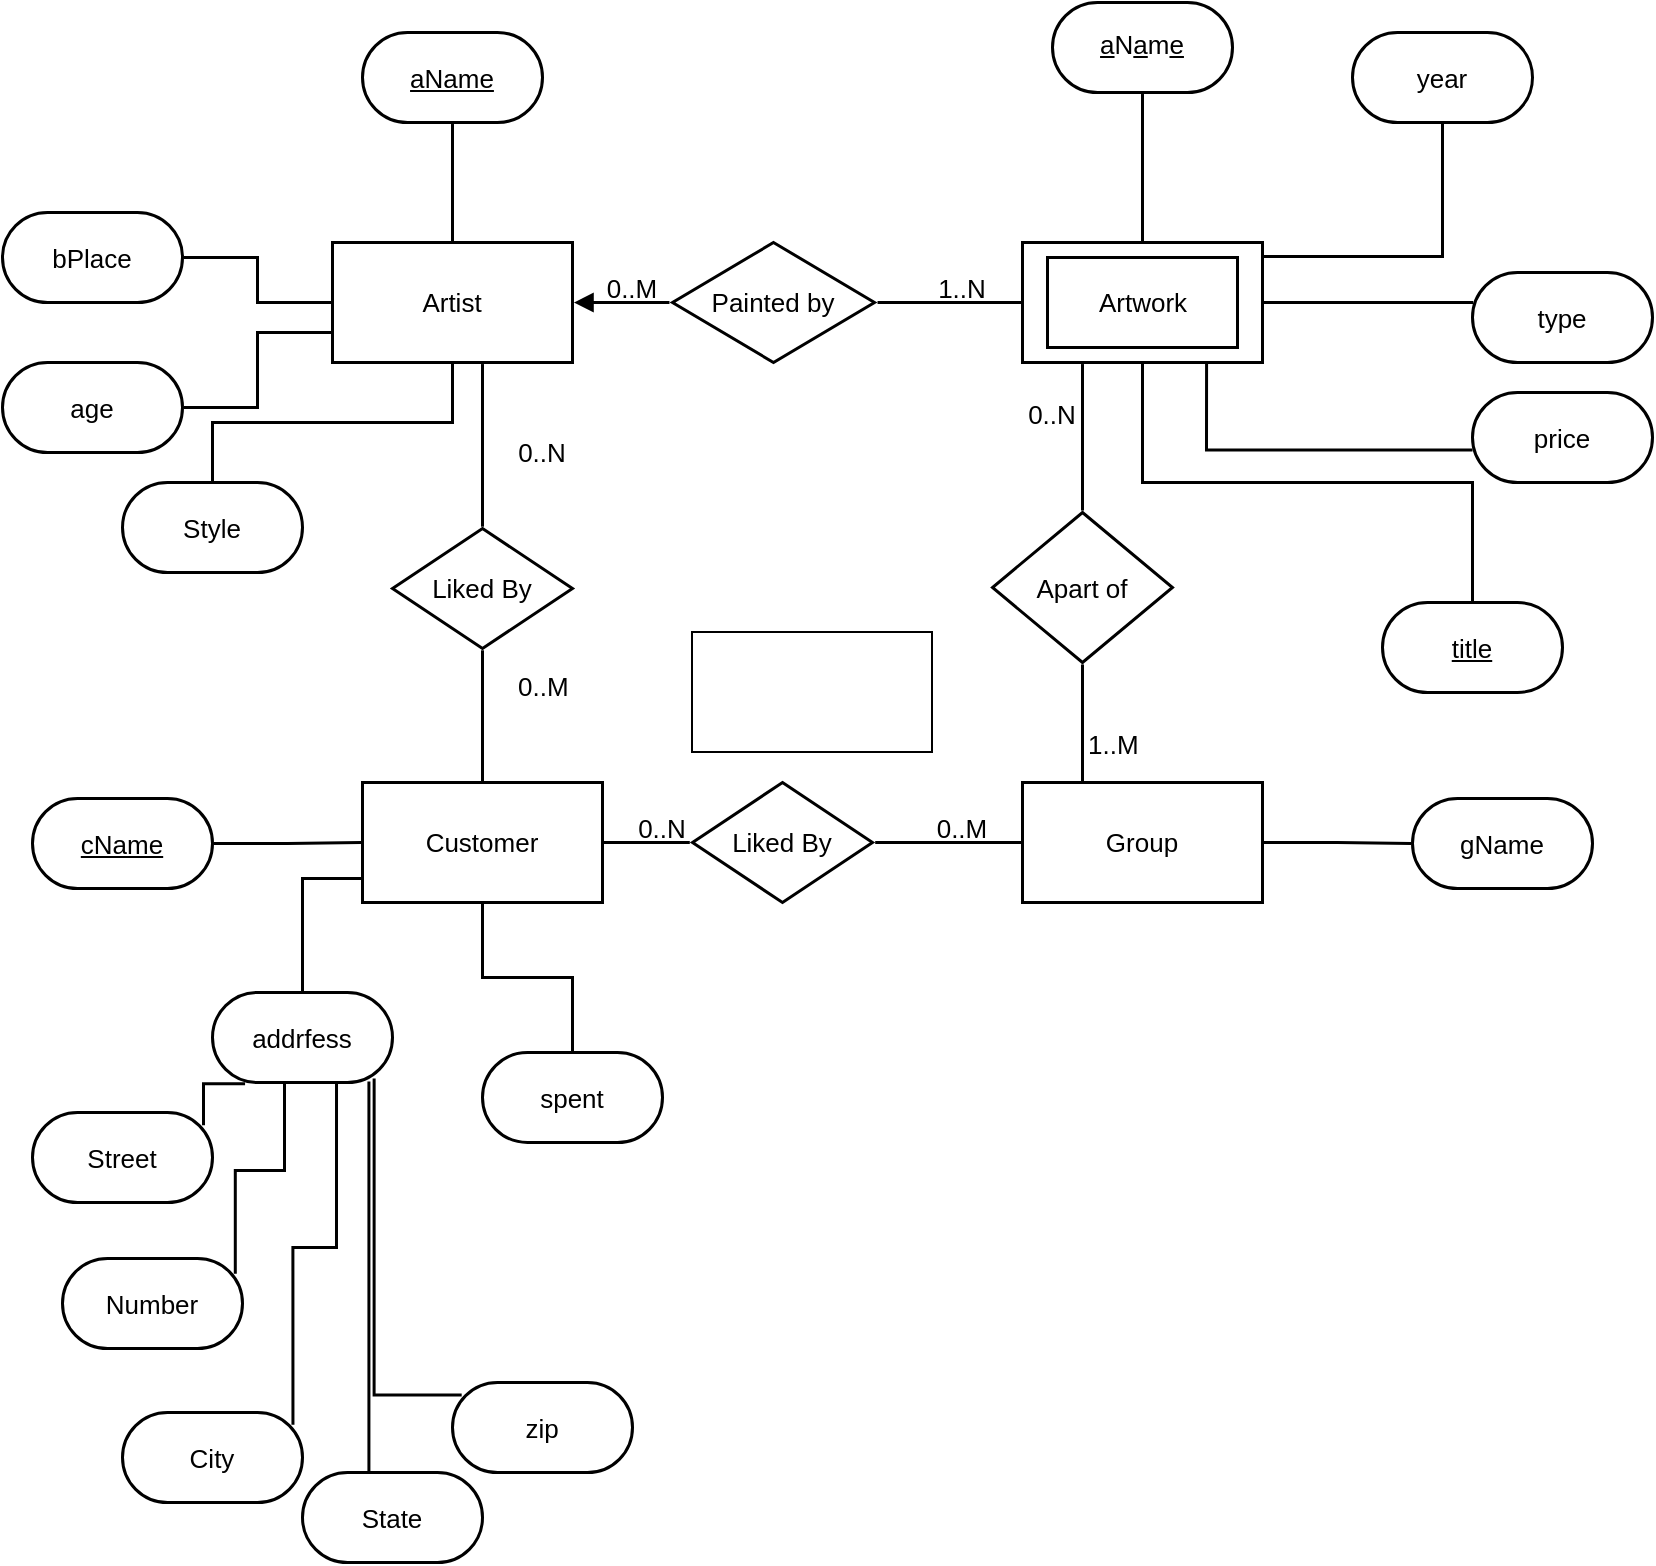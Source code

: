 <mxfile version="14.3.2" type="github">
  <diagram id="kZrhna89fZPYIoWzwBHe" name="Page-1">
    <mxGraphModel dx="1298" dy="727" grid="1" gridSize="10" guides="1" tooltips="1" connect="1" arrows="1" fold="1" page="1" pageScale="1" pageWidth="850" pageHeight="1100" math="0" shadow="0">
      <root>
        <mxCell id="0" />
        <mxCell id="1" parent="0" />
        <UserObject label="Artist" lucidchartObjectId="3S.bfwYNksfo" id="b7oU6uYI9nHCssRIsVyE-1">
          <mxCell style="html=1;overflow=block;blockSpacing=1;whiteSpace=wrap;;whiteSpace=wrap;fontSize=13;fontColor=#000000;spacing=9;strokeOpacity=100;strokeWidth=1.5;" parent="1" vertex="1">
            <mxGeometry x="180" y="135" width="120" height="60" as="geometry" />
          </mxCell>
        </UserObject>
        <UserObject label="aName" lucidchartObjectId="lT.bpAiI5P3L" id="b7oU6uYI9nHCssRIsVyE-2">
          <mxCell style="html=1;overflow=block;blockSpacing=1;whiteSpace=wrap;rounded=1;arcSize=50;whiteSpace=wrap;fontSize=13;fontColor=#000000;fontStyle=4;spacing=3.8;strokeOpacity=100;strokeWidth=1.5;" parent="1" vertex="1">
            <mxGeometry x="195" y="30" width="90" height="45" as="geometry" />
          </mxCell>
        </UserObject>
        <UserObject label="" lucidchartObjectId="YU.blzREtCKb" id="b7oU6uYI9nHCssRIsVyE-3">
          <mxCell style="html=1;jettySize=18;whiteSpace=wrap;fontSize=13;strokeWidth=1.5;rounded=1;arcSize=0;edgeStyle=orthogonalEdgeStyle;startArrow=none;;endArrow=none;;exitX=0.5;exitY=-0.012;exitPerimeter=0;entryX=0.5;entryY=1.017;entryPerimeter=0;" parent="1" source="b7oU6uYI9nHCssRIsVyE-1" target="b7oU6uYI9nHCssRIsVyE-2" edge="1">
            <mxGeometry width="100" height="100" relative="1" as="geometry">
              <Array as="points" />
            </mxGeometry>
          </mxCell>
        </UserObject>
        <UserObject label="bPlace" lucidchartObjectId="YV.bT5Kmt-XN" id="b7oU6uYI9nHCssRIsVyE-4">
          <mxCell style="html=1;overflow=block;blockSpacing=1;whiteSpace=wrap;rounded=1;arcSize=50;whiteSpace=wrap;fontSize=13;fontColor=#000000;spacing=3.8;strokeOpacity=100;strokeWidth=1.5;" parent="1" vertex="1">
            <mxGeometry x="15" y="120" width="90" height="45" as="geometry" />
          </mxCell>
        </UserObject>
        <UserObject label="" lucidchartObjectId="2V.bgfqAWqet" id="b7oU6uYI9nHCssRIsVyE-5">
          <mxCell style="html=1;jettySize=18;whiteSpace=wrap;fontSize=13;strokeOpacity=100;strokeWidth=1.5;rounded=1;arcSize=0;edgeStyle=orthogonalEdgeStyle;startArrow=none;;endArrow=none;;exitX=1.008;exitY=0.5;exitPerimeter=0;entryX=-0.006;entryY=0.5;entryPerimeter=0;" parent="1" source="b7oU6uYI9nHCssRIsVyE-4" target="b7oU6uYI9nHCssRIsVyE-1" edge="1">
            <mxGeometry width="100" height="100" relative="1" as="geometry">
              <Array as="points" />
            </mxGeometry>
          </mxCell>
        </UserObject>
        <UserObject label="age" lucidchartObjectId="oW.b93.MvxdX" id="b7oU6uYI9nHCssRIsVyE-6">
          <mxCell style="html=1;overflow=block;blockSpacing=1;whiteSpace=wrap;rounded=1;arcSize=50;whiteSpace=wrap;fontSize=13;fontColor=#000000;spacing=3.8;strokeOpacity=100;strokeWidth=1.5;" parent="1" vertex="1">
            <mxGeometry x="15" y="195" width="90" height="45" as="geometry" />
          </mxCell>
        </UserObject>
        <UserObject label="" lucidchartObjectId="AW.b2ZQgopbH" id="b7oU6uYI9nHCssRIsVyE-7">
          <mxCell style="html=1;jettySize=18;whiteSpace=wrap;fontSize=13;strokeOpacity=100;strokeWidth=1.5;rounded=1;arcSize=0;edgeStyle=orthogonalEdgeStyle;startArrow=none;;endArrow=none;;exitX=-0.006;exitY=0.75;exitPerimeter=0;entryX=1.008;entryY=0.5;entryPerimeter=0;" parent="1" source="b7oU6uYI9nHCssRIsVyE-1" target="b7oU6uYI9nHCssRIsVyE-6" edge="1">
            <mxGeometry width="100" height="100" relative="1" as="geometry">
              <Array as="points" />
            </mxGeometry>
          </mxCell>
        </UserObject>
        <UserObject label="Style" lucidchartObjectId="LW.bVKe.yrjn" id="b7oU6uYI9nHCssRIsVyE-8">
          <mxCell style="html=1;overflow=block;blockSpacing=1;whiteSpace=wrap;rounded=1;arcSize=50;whiteSpace=wrap;fontSize=13;fontColor=#000000;spacing=3.8;strokeOpacity=100;strokeWidth=1.5;" parent="1" vertex="1">
            <mxGeometry x="75" y="255" width="90" height="45" as="geometry" />
          </mxCell>
        </UserObject>
        <UserObject label="" lucidchartObjectId="OW.b8~CCgl.A" id="b7oU6uYI9nHCssRIsVyE-9">
          <mxCell style="html=1;jettySize=18;whiteSpace=wrap;fontSize=13;strokeOpacity=100;strokeWidth=1.5;rounded=1;arcSize=0;edgeStyle=orthogonalEdgeStyle;startArrow=none;;endArrow=none;;exitX=0.5;exitY=1.013;exitPerimeter=0;entryX=0.5;entryY=-0.017;entryPerimeter=0;" parent="1" source="b7oU6uYI9nHCssRIsVyE-1" target="b7oU6uYI9nHCssRIsVyE-8" edge="1">
            <mxGeometry width="100" height="100" relative="1" as="geometry">
              <Array as="points" />
            </mxGeometry>
          </mxCell>
        </UserObject>
        <UserObject label="Artwork" lucidchartObjectId="s2.bmmGCdRq3" id="b7oU6uYI9nHCssRIsVyE-10">
          <mxCell style="html=1;overflow=block;blockSpacing=1;whiteSpace=wrap;;whiteSpace=wrap;fontSize=13;fontColor=#000000;spacing=9;strokeOpacity=100;strokeWidth=1.5;" parent="1" vertex="1">
            <mxGeometry x="525" y="135" width="120" height="60" as="geometry" />
          </mxCell>
        </UserObject>
        <UserObject label="&lt;div style=&quot;display: flex; justify-content: center; text-align: center; align-items: baseline; font-size: 0; line-height: 1.25;margin-top: -2px;&quot;&gt;&lt;span&gt;&lt;span style=&quot;font-size:13px;color:#000000;text-decoration: underline;&quot;&gt;a&lt;/span&gt;&lt;span style=&quot;font-size:13px;color:#000000;&quot;&gt;N&lt;/span&gt;&lt;span style=&quot;font-size:13px;color:#000000;text-decoration: underline;&quot;&gt;a&lt;/span&gt;&lt;span style=&quot;font-size:13px;color:#000000;&quot;&gt;m&lt;/span&gt;&lt;span style=&quot;font-size:13px;color:#000000;text-decoration: underline;&quot;&gt;e&lt;/span&gt;&lt;/span&gt;&lt;/div&gt;" lucidchartObjectId="s2.bDyFeL3hO" id="b7oU6uYI9nHCssRIsVyE-11">
          <mxCell style="html=1;overflow=block;blockSpacing=1;whiteSpace=wrap;rounded=1;arcSize=50;whiteSpace=wrap;fontSize=13;spacing=3.8;strokeOpacity=100;strokeWidth=1.5;" parent="1" vertex="1">
            <mxGeometry x="540" y="15" width="90" height="45" as="geometry" />
          </mxCell>
        </UserObject>
        <UserObject label="" lucidchartObjectId="s2.b.wF7oge8" id="b7oU6uYI9nHCssRIsVyE-12">
          <mxCell style="html=1;jettySize=18;whiteSpace=wrap;fontSize=13;strokeOpacity=100;strokeWidth=1.5;rounded=1;arcSize=0;edgeStyle=orthogonalEdgeStyle;startArrow=none;;endArrow=none;;exitX=0.5;exitY=-0.012;exitPerimeter=0;entryX=0.5;entryY=1.017;entryPerimeter=0;" parent="1" source="b7oU6uYI9nHCssRIsVyE-10" target="b7oU6uYI9nHCssRIsVyE-11" edge="1">
            <mxGeometry width="100" height="100" relative="1" as="geometry">
              <Array as="points" />
            </mxGeometry>
          </mxCell>
        </UserObject>
        <UserObject label="year" lucidchartObjectId="s2.bCzqu-3S8" id="b7oU6uYI9nHCssRIsVyE-13">
          <mxCell style="html=1;overflow=block;blockSpacing=1;whiteSpace=wrap;rounded=1;arcSize=50;whiteSpace=wrap;fontSize=13;fontColor=#000000;spacing=3.8;strokeOpacity=100;strokeWidth=1.5;" parent="1" vertex="1">
            <mxGeometry x="690" y="30" width="90" height="45" as="geometry" />
          </mxCell>
        </UserObject>
        <UserObject label="" lucidchartObjectId="s2.bUpM5gOQ6" id="b7oU6uYI9nHCssRIsVyE-14">
          <mxCell style="html=1;jettySize=18;whiteSpace=wrap;fontSize=13;strokeOpacity=100;strokeWidth=1.5;rounded=1;arcSize=0;edgeStyle=orthogonalEdgeStyle;startArrow=none;;endArrow=none;;exitX=1.006;exitY=0.117;exitPerimeter=0;entryX=0.5;entryY=1.017;entryPerimeter=0;" parent="1" source="b7oU6uYI9nHCssRIsVyE-10" target="b7oU6uYI9nHCssRIsVyE-13" edge="1">
            <mxGeometry width="100" height="100" relative="1" as="geometry">
              <Array as="points" />
            </mxGeometry>
          </mxCell>
        </UserObject>
        <UserObject label="type" lucidchartObjectId="s2.bdAUEiWHj" id="b7oU6uYI9nHCssRIsVyE-15">
          <mxCell style="html=1;overflow=block;blockSpacing=1;whiteSpace=wrap;rounded=1;arcSize=50;whiteSpace=wrap;fontSize=13;fontColor=#000000;spacing=3.8;strokeOpacity=100;strokeWidth=1.5;" parent="1" vertex="1">
            <mxGeometry x="750" y="150" width="90" height="45" as="geometry" />
          </mxCell>
        </UserObject>
        <UserObject label="" lucidchartObjectId="s2.bkpscm~pd" id="b7oU6uYI9nHCssRIsVyE-16">
          <mxCell style="html=1;jettySize=18;whiteSpace=wrap;fontSize=13;strokeOpacity=100;strokeWidth=1.5;rounded=1;arcSize=0;edgeStyle=orthogonalEdgeStyle;startArrow=none;;endArrow=none;;exitX=1.006;exitY=0.5;exitPerimeter=0;entryX=0.004;entryY=0.333;entryPerimeter=0;" parent="1" source="b7oU6uYI9nHCssRIsVyE-10" target="b7oU6uYI9nHCssRIsVyE-15" edge="1">
            <mxGeometry width="100" height="100" relative="1" as="geometry">
              <Array as="points" />
            </mxGeometry>
          </mxCell>
        </UserObject>
        <UserObject label="price" lucidchartObjectId="s2.bKfEe8QUc" id="b7oU6uYI9nHCssRIsVyE-17">
          <mxCell style="html=1;overflow=block;blockSpacing=1;whiteSpace=wrap;rounded=1;arcSize=50;whiteSpace=wrap;fontSize=13;fontColor=#000000;spacing=3.8;strokeOpacity=100;strokeWidth=1.5;" parent="1" vertex="1">
            <mxGeometry x="750" y="210" width="90" height="45" as="geometry" />
          </mxCell>
        </UserObject>
        <UserObject label="" lucidchartObjectId="s2.bEBE1197X" id="b7oU6uYI9nHCssRIsVyE-18">
          <mxCell style="html=1;jettySize=18;whiteSpace=wrap;fontSize=13;strokeOpacity=100;strokeWidth=1.5;rounded=1;arcSize=0;edgeStyle=orthogonalEdgeStyle;startArrow=none;;endArrow=none;;exitX=0.767;exitY=1.013;exitPerimeter=0;entryX=0;entryY=0.638;entryPerimeter=0;" parent="1" source="b7oU6uYI9nHCssRIsVyE-10" target="b7oU6uYI9nHCssRIsVyE-17" edge="1">
            <mxGeometry width="100" height="100" relative="1" as="geometry">
              <Array as="points" />
            </mxGeometry>
          </mxCell>
        </UserObject>
        <UserObject label="title" lucidchartObjectId="s2.blq9hKbjk" id="b7oU6uYI9nHCssRIsVyE-19">
          <mxCell style="html=1;overflow=block;blockSpacing=1;whiteSpace=wrap;rounded=1;arcSize=50;whiteSpace=wrap;fontSize=13;fontColor=#000000;fontStyle=4;spacing=3.8;strokeOpacity=100;strokeWidth=1.5;" parent="1" vertex="1">
            <mxGeometry x="705" y="315" width="90" height="45" as="geometry" />
          </mxCell>
        </UserObject>
        <UserObject label="" lucidchartObjectId="s2.bHATlUg2j" id="b7oU6uYI9nHCssRIsVyE-20">
          <mxCell style="html=1;jettySize=18;whiteSpace=wrap;fontSize=13;strokeOpacity=100;strokeWidth=1.5;rounded=1;arcSize=0;edgeStyle=orthogonalEdgeStyle;startArrow=none;;endArrow=none;;exitX=0.5;exitY=-0.017;exitPerimeter=0;entryX=0.5;entryY=1.013;entryPerimeter=0;" parent="1" source="b7oU6uYI9nHCssRIsVyE-19" target="b7oU6uYI9nHCssRIsVyE-10" edge="1">
            <mxGeometry width="100" height="100" relative="1" as="geometry">
              <Array as="points" />
            </mxGeometry>
          </mxCell>
        </UserObject>
        <UserObject label="Group" lucidchartObjectId="sI~bYqYKhKAP" id="b7oU6uYI9nHCssRIsVyE-21">
          <mxCell style="html=1;overflow=block;blockSpacing=1;whiteSpace=wrap;;whiteSpace=wrap;fontSize=13;fontColor=#000000;spacing=9;strokeOpacity=100;strokeWidth=1.5;" parent="1" vertex="1">
            <mxGeometry x="525" y="405" width="120" height="60" as="geometry" />
          </mxCell>
        </UserObject>
        <UserObject label="gName" lucidchartObjectId="SI~b5hBQH2IL" id="b7oU6uYI9nHCssRIsVyE-22">
          <mxCell style="html=1;overflow=block;blockSpacing=1;whiteSpace=wrap;rounded=1;arcSize=50;whiteSpace=wrap;fontSize=13;fontColor=#000000;spacing=3.8;strokeOpacity=100;strokeWidth=1.5;" parent="1" vertex="1">
            <mxGeometry x="720" y="413" width="90" height="45" as="geometry" />
          </mxCell>
        </UserObject>
        <UserObject label="" lucidchartObjectId="cJ~br_n3jMkB" id="b7oU6uYI9nHCssRIsVyE-23">
          <mxCell style="html=1;jettySize=18;whiteSpace=wrap;fontSize=13;strokeOpacity=100;strokeWidth=1.5;rounded=1;arcSize=0;edgeStyle=orthogonalEdgeStyle;startArrow=none;;endArrow=none;;exitX=1.006;exitY=0.5;exitPerimeter=0;entryX=-0.008;entryY=0.5;entryPerimeter=0;" parent="1" source="b7oU6uYI9nHCssRIsVyE-21" target="b7oU6uYI9nHCssRIsVyE-22" edge="1">
            <mxGeometry width="100" height="100" relative="1" as="geometry">
              <Array as="points" />
            </mxGeometry>
          </mxCell>
        </UserObject>
        <UserObject label="Customer" lucidchartObjectId="IJ~bUURp8LjH" id="b7oU6uYI9nHCssRIsVyE-24">
          <mxCell style="html=1;overflow=block;blockSpacing=1;whiteSpace=wrap;;whiteSpace=wrap;fontSize=13;fontColor=#000000;spacing=9;strokeOpacity=100;strokeWidth=1.5;" parent="1" vertex="1">
            <mxGeometry x="195" y="405" width="120" height="60" as="geometry" />
          </mxCell>
        </UserObject>
        <UserObject label="cName" lucidchartObjectId="XK~beJsf6ZMP" id="b7oU6uYI9nHCssRIsVyE-25">
          <mxCell style="html=1;overflow=block;blockSpacing=1;whiteSpace=wrap;rounded=1;arcSize=50;whiteSpace=wrap;fontSize=13;fontColor=#000000;fontStyle=4;spacing=3.8;strokeOpacity=100;strokeWidth=1.5;" parent="1" vertex="1">
            <mxGeometry x="30" y="413" width="90" height="45" as="geometry" />
          </mxCell>
        </UserObject>
        <UserObject label="" lucidchartObjectId="-K~bQS0LTe~a" id="b7oU6uYI9nHCssRIsVyE-26">
          <mxCell style="html=1;jettySize=18;whiteSpace=wrap;fontSize=13;strokeOpacity=100;strokeWidth=1.5;rounded=1;arcSize=0;edgeStyle=orthogonalEdgeStyle;startArrow=none;;endArrow=none;;exitX=1.008;exitY=0.5;exitPerimeter=0;entryX=-0.006;entryY=0.5;entryPerimeter=0;" parent="1" source="b7oU6uYI9nHCssRIsVyE-25" target="b7oU6uYI9nHCssRIsVyE-24" edge="1">
            <mxGeometry width="100" height="100" relative="1" as="geometry">
              <Array as="points" />
            </mxGeometry>
          </mxCell>
        </UserObject>
        <UserObject label="addrfess" lucidchartObjectId="lL~b0oRutxeX" id="b7oU6uYI9nHCssRIsVyE-27">
          <mxCell style="html=1;overflow=block;blockSpacing=1;whiteSpace=wrap;rounded=1;arcSize=50;whiteSpace=wrap;fontSize=13;fontColor=#000000;spacing=3.8;strokeOpacity=100;strokeWidth=1.5;" parent="1" vertex="1">
            <mxGeometry x="120" y="510" width="90" height="45" as="geometry" />
          </mxCell>
        </UserObject>
        <UserObject label="Street" lucidchartObjectId="wL~bSwMW-zHS" id="b7oU6uYI9nHCssRIsVyE-28">
          <mxCell style="html=1;overflow=block;blockSpacing=1;whiteSpace=wrap;rounded=1;arcSize=50;whiteSpace=wrap;fontSize=13;fontColor=#000000;spacing=3.8;strokeOpacity=100;strokeWidth=1.5;" parent="1" vertex="1">
            <mxGeometry x="30" y="570" width="90" height="45" as="geometry" />
          </mxCell>
        </UserObject>
        <UserObject label="Number" lucidchartObjectId="xL~b.X5ysnXE" id="b7oU6uYI9nHCssRIsVyE-29">
          <mxCell style="html=1;overflow=block;blockSpacing=1;whiteSpace=wrap;rounded=1;arcSize=50;whiteSpace=wrap;fontSize=13;fontColor=#000000;spacing=3.8;strokeOpacity=100;strokeWidth=1.5;" parent="1" vertex="1">
            <mxGeometry x="45" y="643" width="90" height="45" as="geometry" />
          </mxCell>
        </UserObject>
        <UserObject label="City" lucidchartObjectId="xL~b7i7HFj4T" id="b7oU6uYI9nHCssRIsVyE-30">
          <mxCell style="html=1;overflow=block;blockSpacing=1;whiteSpace=wrap;rounded=1;arcSize=50;whiteSpace=wrap;fontSize=13;fontColor=#000000;spacing=3.8;strokeOpacity=100;strokeWidth=1.5;" parent="1" vertex="1">
            <mxGeometry x="75" y="720" width="90" height="45" as="geometry" />
          </mxCell>
        </UserObject>
        <UserObject label="State" lucidchartObjectId="yL~biFmtYu8I" id="b7oU6uYI9nHCssRIsVyE-31">
          <mxCell style="html=1;overflow=block;blockSpacing=1;whiteSpace=wrap;rounded=1;arcSize=50;whiteSpace=wrap;fontSize=13;fontColor=#000000;spacing=3.8;strokeOpacity=100;strokeWidth=1.5;" parent="1" vertex="1">
            <mxGeometry x="165" y="750" width="90" height="45" as="geometry" />
          </mxCell>
        </UserObject>
        <UserObject label="" lucidchartObjectId="2L~b7.84bMBJ" id="b7oU6uYI9nHCssRIsVyE-32">
          <mxCell style="html=1;jettySize=18;whiteSpace=wrap;fontSize=13;strokeOpacity=100;strokeWidth=1.5;rounded=1;arcSize=0;edgeStyle=orthogonalEdgeStyle;startArrow=none;;endArrow=none;;exitX=0.181;exitY=1.014;exitPerimeter=0;entryX=0.95;entryY=0.143;entryPerimeter=0;" parent="1" source="b7oU6uYI9nHCssRIsVyE-27" target="b7oU6uYI9nHCssRIsVyE-28" edge="1">
            <mxGeometry width="100" height="100" relative="1" as="geometry">
              <Array as="points" />
            </mxGeometry>
          </mxCell>
        </UserObject>
        <UserObject label="" lucidchartObjectId="4L~bjL26Yzww" id="b7oU6uYI9nHCssRIsVyE-33">
          <mxCell style="html=1;jettySize=18;whiteSpace=wrap;fontSize=13;strokeOpacity=100;strokeWidth=1.5;rounded=1;arcSize=0;edgeStyle=orthogonalEdgeStyle;startArrow=none;;endArrow=none;;exitX=0.4;exitY=1.017;exitPerimeter=0;entryX=0.96;entryY=0.17;entryPerimeter=0;" parent="1" source="b7oU6uYI9nHCssRIsVyE-27" target="b7oU6uYI9nHCssRIsVyE-29" edge="1">
            <mxGeometry width="100" height="100" relative="1" as="geometry">
              <Array as="points" />
            </mxGeometry>
          </mxCell>
        </UserObject>
        <UserObject label="" lucidchartObjectId="7L~bRt1U7~JN" id="b7oU6uYI9nHCssRIsVyE-34">
          <mxCell style="html=1;jettySize=18;whiteSpace=wrap;fontSize=13;strokeOpacity=100;strokeWidth=1.5;rounded=1;arcSize=0;edgeStyle=orthogonalEdgeStyle;startArrow=none;;endArrow=none;;exitX=0.689;exitY=1.017;exitPerimeter=0;entryX=0.947;entryY=0.135;entryPerimeter=0;" parent="1" source="b7oU6uYI9nHCssRIsVyE-27" target="b7oU6uYI9nHCssRIsVyE-30" edge="1">
            <mxGeometry width="100" height="100" relative="1" as="geometry">
              <Array as="points" />
            </mxGeometry>
          </mxCell>
        </UserObject>
        <UserObject label="" lucidchartObjectId="9L~bpwZUp17_" id="b7oU6uYI9nHCssRIsVyE-35">
          <mxCell style="html=1;jettySize=18;whiteSpace=wrap;fontSize=13;strokeOpacity=100;strokeWidth=1.5;rounded=1;arcSize=0;edgeStyle=orthogonalEdgeStyle;startArrow=none;;endArrow=none;;exitX=0.869;exitY=0.988;exitPerimeter=0;entryX=0.369;entryY=-0.017;entryPerimeter=0;" parent="1" source="b7oU6uYI9nHCssRIsVyE-27" target="b7oU6uYI9nHCssRIsVyE-31" edge="1">
            <mxGeometry width="100" height="100" relative="1" as="geometry">
              <Array as="points" />
            </mxGeometry>
          </mxCell>
        </UserObject>
        <UserObject label="zip" lucidchartObjectId="jM~bebLtTMvT" id="b7oU6uYI9nHCssRIsVyE-36">
          <mxCell style="html=1;overflow=block;blockSpacing=1;whiteSpace=wrap;rounded=1;arcSize=50;whiteSpace=wrap;fontSize=13;fontColor=#000000;spacing=3.8;strokeOpacity=100;strokeWidth=1.5;" parent="1" vertex="1">
            <mxGeometry x="240" y="705" width="90" height="45" as="geometry" />
          </mxCell>
        </UserObject>
        <UserObject label="" lucidchartObjectId="JM~b.Iuz9U.6" id="b7oU6uYI9nHCssRIsVyE-37">
          <mxCell style="html=1;jettySize=18;whiteSpace=wrap;fontSize=13;strokeOpacity=100;strokeWidth=1.5;rounded=1;arcSize=0;edgeStyle=orthogonalEdgeStyle;startArrow=none;;endArrow=none;;exitX=0.051;exitY=0.139;exitPerimeter=0;entryX=0.898;entryY=0.955;entryPerimeter=0;" parent="1" source="b7oU6uYI9nHCssRIsVyE-36" target="b7oU6uYI9nHCssRIsVyE-27" edge="1">
            <mxGeometry width="100" height="100" relative="1" as="geometry">
              <Array as="points" />
            </mxGeometry>
          </mxCell>
        </UserObject>
        <UserObject label="spent" lucidchartObjectId="NM~bnHMDCuxq" id="b7oU6uYI9nHCssRIsVyE-38">
          <mxCell style="html=1;overflow=block;blockSpacing=1;whiteSpace=wrap;rounded=1;arcSize=50;whiteSpace=wrap;fontSize=13;fontColor=#000000;spacing=3.8;strokeOpacity=100;strokeWidth=1.5;" parent="1" vertex="1">
            <mxGeometry x="255" y="540" width="90" height="45" as="geometry" />
          </mxCell>
        </UserObject>
        <UserObject label="" lucidchartObjectId="dN~bwB3AOgA_" id="b7oU6uYI9nHCssRIsVyE-39">
          <mxCell style="html=1;jettySize=18;whiteSpace=wrap;fontSize=13;strokeOpacity=100;strokeWidth=1.5;rounded=1;arcSize=0;edgeStyle=orthogonalEdgeStyle;startArrow=none;;endArrow=none;;exitX=-0.006;exitY=0.8;exitPerimeter=0;entryX=0.5;entryY=-0.017;entryPerimeter=0;" parent="1" source="b7oU6uYI9nHCssRIsVyE-24" target="b7oU6uYI9nHCssRIsVyE-27" edge="1">
            <mxGeometry width="100" height="100" relative="1" as="geometry">
              <Array as="points" />
            </mxGeometry>
          </mxCell>
        </UserObject>
        <UserObject label="" lucidchartObjectId="fN~bdawr7ZVO" id="b7oU6uYI9nHCssRIsVyE-40">
          <mxCell style="html=1;jettySize=18;whiteSpace=wrap;fontSize=13;strokeOpacity=100;strokeWidth=1.5;rounded=1;arcSize=0;edgeStyle=orthogonalEdgeStyle;startArrow=none;;endArrow=none;;exitX=0.5;exitY=1.013;exitPerimeter=0;entryX=0.5;entryY=-0.017;entryPerimeter=0;" parent="1" source="b7oU6uYI9nHCssRIsVyE-24" target="b7oU6uYI9nHCssRIsVyE-38" edge="1">
            <mxGeometry width="100" height="100" relative="1" as="geometry">
              <Array as="points" />
            </mxGeometry>
          </mxCell>
        </UserObject>
        <UserObject label="Liked By" lucidchartObjectId="BQ~bRk5k3rsi" id="b7oU6uYI9nHCssRIsVyE-41">
          <mxCell style="html=1;overflow=block;blockSpacing=1;whiteSpace=wrap;rhombus;whiteSpace=wrap;fontSize=13;fontColor=#000000;spacing=3.8;strokeOpacity=100;strokeWidth=1.5;" parent="1" vertex="1">
            <mxGeometry x="360" y="405" width="90" height="60" as="geometry" />
          </mxCell>
        </UserObject>
        <UserObject label="" lucidchartObjectId="KQ~biINqzo6J" id="b7oU6uYI9nHCssRIsVyE-42">
          <mxCell style="html=1;jettySize=18;whiteSpace=wrap;fontSize=13;strokeOpacity=100;strokeWidth=1.5;rounded=1;arcSize=0;edgeStyle=orthogonalEdgeStyle;startArrow=none;;endArrow=none;;exitX=1.006;exitY=0.5;exitPerimeter=0;entryX=-0.015;entryY=0.5;entryPerimeter=0;" parent="1" source="b7oU6uYI9nHCssRIsVyE-24" target="b7oU6uYI9nHCssRIsVyE-41" edge="1">
            <mxGeometry width="100" height="100" relative="1" as="geometry">
              <Array as="points" />
            </mxGeometry>
          </mxCell>
        </UserObject>
        <UserObject label="" lucidchartObjectId="MQ~bS9oOz65c" id="b7oU6uYI9nHCssRIsVyE-43">
          <mxCell style="html=1;jettySize=18;whiteSpace=wrap;fontSize=13;strokeOpacity=100;strokeWidth=1.5;rounded=1;arcSize=0;edgeStyle=orthogonalEdgeStyle;startArrow=none;;endArrow=none;;exitX=1.015;exitY=0.5;exitPerimeter=0;entryX=-0.006;entryY=0.5;entryPerimeter=0;" parent="1" source="b7oU6uYI9nHCssRIsVyE-41" target="b7oU6uYI9nHCssRIsVyE-21" edge="1">
            <mxGeometry width="100" height="100" relative="1" as="geometry">
              <Array as="points" />
            </mxGeometry>
          </mxCell>
        </UserObject>
        <UserObject label="0..N" lucidchartObjectId="0T~bY0VZQDx~" id="b7oU6uYI9nHCssRIsVyE-44">
          <mxCell style="html=1;overflow=block;blockSpacing=1;whiteSpace=wrap;;whiteSpace=wrap;fontSize=13;fontColor=#000000;spacing=3.8;strokeOpacity=0;fillOpacity=0;fillColor=#ffffff;strokeWidth=1.5;" parent="1" vertex="1">
            <mxGeometry x="315" y="405" width="60" height="45" as="geometry" />
          </mxCell>
        </UserObject>
        <UserObject label="0..M" lucidchartObjectId="-T~biGt4v2g0" id="b7oU6uYI9nHCssRIsVyE-45">
          <mxCell style="html=1;overflow=block;blockSpacing=1;whiteSpace=wrap;;whiteSpace=wrap;fontSize=13;fontColor=#000000;spacing=3.8;strokeOpacity=0;fillOpacity=0;fillColor=#ffffff;strokeWidth=1.5;" parent="1" vertex="1">
            <mxGeometry x="405" y="405" width="180" height="45" as="geometry" />
          </mxCell>
        </UserObject>
        <UserObject label="Apart of" lucidchartObjectId="-3~biRg263Y." id="b7oU6uYI9nHCssRIsVyE-46">
          <mxCell style="html=1;overflow=block;blockSpacing=1;whiteSpace=wrap;rhombus;whiteSpace=wrap;fontSize=13;fontColor=#000000;spacing=3.8;strokeOpacity=100;strokeWidth=1.5;" parent="1" vertex="1">
            <mxGeometry x="510" y="270" width="90" height="75" as="geometry" />
          </mxCell>
        </UserObject>
        <UserObject label="" lucidchartObjectId="x4~bwPs7XX1v" id="b7oU6uYI9nHCssRIsVyE-47">
          <mxCell style="html=1;jettySize=18;whiteSpace=wrap;fontSize=13;strokeOpacity=100;strokeWidth=1.5;rounded=1;arcSize=0;edgeStyle=orthogonalEdgeStyle;startArrow=none;;endArrow=none;;exitX=0.5;exitY=-0.013;exitPerimeter=0;entryX=0.25;entryY=1.013;entryPerimeter=0;" parent="1" source="b7oU6uYI9nHCssRIsVyE-46" target="b7oU6uYI9nHCssRIsVyE-10" edge="1">
            <mxGeometry width="100" height="100" relative="1" as="geometry">
              <Array as="points" />
            </mxGeometry>
          </mxCell>
        </UserObject>
        <UserObject label="" lucidchartObjectId="z4~bdo_0rkfk" id="b7oU6uYI9nHCssRIsVyE-48">
          <mxCell style="html=1;jettySize=18;whiteSpace=wrap;fontSize=13;strokeOpacity=100;strokeWidth=1.5;rounded=1;arcSize=0;edgeStyle=orthogonalEdgeStyle;startArrow=none;;endArrow=none;;exitX=0.5;exitY=1.013;exitPerimeter=0;entryX=0.25;entryY=-0.012;entryPerimeter=0;" parent="1" source="b7oU6uYI9nHCssRIsVyE-46" target="b7oU6uYI9nHCssRIsVyE-21" edge="1">
            <mxGeometry width="100" height="100" relative="1" as="geometry">
              <Array as="points" />
            </mxGeometry>
          </mxCell>
        </UserObject>
        <UserObject label="Painted by" lucidchartObjectId="07~bUfZtLqYr" id="b7oU6uYI9nHCssRIsVyE-49">
          <mxCell style="html=1;overflow=block;blockSpacing=1;whiteSpace=wrap;rhombus;whiteSpace=wrap;fontSize=13;fontColor=#000000;spacing=3.8;strokeOpacity=100;strokeWidth=1.5;" parent="1" vertex="1">
            <mxGeometry x="350" y="135" width="101" height="60" as="geometry" />
          </mxCell>
        </UserObject>
        <UserObject label="" lucidchartObjectId="t9~bXrZI8YqA" id="b7oU6uYI9nHCssRIsVyE-50">
          <mxCell style="html=1;jettySize=18;whiteSpace=wrap;fontSize=13;strokeOpacity=100;strokeWidth=1.5;rounded=1;arcSize=0;edgeStyle=orthogonalEdgeStyle;startArrow=none;;endArrow=none;;exitX=1.015;exitY=0.5;exitPerimeter=0;entryX=-0.006;entryY=0.5;entryPerimeter=0;" parent="1" source="b7oU6uYI9nHCssRIsVyE-49" target="b7oU6uYI9nHCssRIsVyE-10" edge="1">
            <mxGeometry width="100" height="100" relative="1" as="geometry">
              <Array as="points" />
            </mxGeometry>
          </mxCell>
        </UserObject>
        <UserObject label="0..N" lucidchartObjectId="w_~bUIf..-24" id="b7oU6uYI9nHCssRIsVyE-51">
          <mxCell style="html=1;overflow=block;blockSpacing=1;whiteSpace=wrap;;whiteSpace=wrap;fontSize=13;fontColor=#000000;spacing=3.8;strokeOpacity=0;fillOpacity=0;fillColor=#ffffff;strokeWidth=1.5;" parent="1" vertex="1">
            <mxGeometry x="270" y="225" width="30" height="30" as="geometry" />
          </mxCell>
        </UserObject>
        <UserObject label="" lucidchartObjectId="b.~bD~xQ9x3l" id="b7oU6uYI9nHCssRIsVyE-52">
          <mxCell style="html=1;jettySize=18;whiteSpace=wrap;fontSize=13;strokeOpacity=100;strokeWidth=1.5;rounded=1;arcSize=0;edgeStyle=orthogonalEdgeStyle;startArrow=none;;endArrow=block;endFill=1;;exitX=-0.015;exitY=0.5;exitPerimeter=0;entryX=1.006;entryY=0.5;entryPerimeter=0;" parent="1" source="b7oU6uYI9nHCssRIsVyE-49" target="b7oU6uYI9nHCssRIsVyE-1" edge="1">
            <mxGeometry width="100" height="100" relative="1" as="geometry">
              <Array as="points" />
            </mxGeometry>
          </mxCell>
        </UserObject>
        <UserObject label="1..N" lucidchartObjectId="Q.~bFy0V3lJk" id="b7oU6uYI9nHCssRIsVyE-53">
          <mxCell style="html=1;overflow=block;blockSpacing=1;whiteSpace=wrap;;whiteSpace=wrap;fontSize=13;fontColor=#000000;spacing=3.8;strokeOpacity=0;fillOpacity=0;fillColor=#ffffff;strokeWidth=1.5;" parent="1" vertex="1">
            <mxGeometry x="480" y="146" width="30" height="23" as="geometry" />
          </mxCell>
        </UserObject>
        <UserObject label="1..M" lucidchartObjectId="n~~b2CYC_hbc" id="b7oU6uYI9nHCssRIsVyE-54">
          <mxCell style="html=1;overflow=block;blockSpacing=1;whiteSpace=wrap;;whiteSpace=wrap;fontSize=13;fontColor=#000000;spacing=3.8;strokeOpacity=0;fillOpacity=0;fillColor=#ffffff;strokeWidth=1.5;" parent="1" vertex="1">
            <mxGeometry x="555" y="375" width="30" height="15" as="geometry" />
          </mxCell>
        </UserObject>
        <UserObject label="0..N" lucidchartObjectId="w~~b28IdPWah" id="b7oU6uYI9nHCssRIsVyE-55">
          <mxCell style="html=1;overflow=block;blockSpacing=1;whiteSpace=wrap;;whiteSpace=wrap;fontSize=13;fontColor=#000000;spacing=3.8;strokeOpacity=0;fillOpacity=0;fillColor=#ffffff;strokeWidth=1.5;" parent="1" vertex="1">
            <mxGeometry x="525" y="210" width="30" height="15" as="geometry" />
          </mxCell>
        </UserObject>
        <UserObject label="Liked By" lucidchartObjectId="Azccq7XISyIf" id="b7oU6uYI9nHCssRIsVyE-56">
          <mxCell style="html=1;overflow=block;blockSpacing=1;whiteSpace=wrap;rhombus;whiteSpace=wrap;fontSize=13;fontColor=#000000;spacing=3.8;strokeOpacity=100;strokeWidth=1.5;" parent="1" vertex="1">
            <mxGeometry x="210" y="278" width="90" height="60" as="geometry" />
          </mxCell>
        </UserObject>
        <UserObject label="" lucidchartObjectId="Uzcclj5mxvp1" id="b7oU6uYI9nHCssRIsVyE-57">
          <mxCell style="html=1;jettySize=18;whiteSpace=wrap;fontSize=13;strokeOpacity=100;strokeWidth=1.5;rounded=1;arcSize=0;edgeStyle=orthogonalEdgeStyle;startArrow=none;;endArrow=none;;exitX=0.5;exitY=-0.015;exitPerimeter=0;entryX=0.625;entryY=1.013;entryPerimeter=0;" parent="1" source="b7oU6uYI9nHCssRIsVyE-56" target="b7oU6uYI9nHCssRIsVyE-1" edge="1">
            <mxGeometry width="100" height="100" relative="1" as="geometry">
              <Array as="points" />
            </mxGeometry>
          </mxCell>
        </UserObject>
        <UserObject label="" lucidchartObjectId="Wzccd2GZQcGR" id="b7oU6uYI9nHCssRIsVyE-58">
          <mxCell style="html=1;jettySize=18;whiteSpace=wrap;fontSize=13;strokeOpacity=100;strokeWidth=1.5;rounded=1;arcSize=0;edgeStyle=orthogonalEdgeStyle;startArrow=none;;endArrow=none;;exitX=0.5;exitY=-0.012;exitPerimeter=0;entryX=0.5;entryY=1.015;entryPerimeter=0;" parent="1" source="b7oU6uYI9nHCssRIsVyE-24" target="b7oU6uYI9nHCssRIsVyE-56" edge="1">
            <mxGeometry width="100" height="100" relative="1" as="geometry">
              <Array as="points" />
            </mxGeometry>
          </mxCell>
        </UserObject>
        <UserObject label="0..M" lucidchartObjectId=".AccMCZ5bc7k" id="b7oU6uYI9nHCssRIsVyE-59">
          <mxCell style="html=1;overflow=block;blockSpacing=1;whiteSpace=wrap;;whiteSpace=wrap;fontSize=13;fontColor=#000000;spacing=3.8;strokeOpacity=0;fillOpacity=0;fillColor=#ffffff;strokeWidth=1.5;" parent="1" vertex="1">
            <mxGeometry x="270" y="345" width="30" height="23" as="geometry" />
          </mxCell>
        </UserObject>
        <UserObject label="0..M" lucidchartObjectId="kDcctwHt5s5v" id="b7oU6uYI9nHCssRIsVyE-60">
          <mxCell style="html=1;overflow=block;blockSpacing=1;whiteSpace=wrap;;whiteSpace=wrap;fontSize=13;fontColor=#000000;spacing=3.8;strokeOpacity=0;fillOpacity=0;fillColor=#ffffff;strokeWidth=1.5;" parent="1" vertex="1">
            <mxGeometry x="300" y="135" width="60" height="45" as="geometry" />
          </mxCell>
        </UserObject>
        <mxCell id="YjalN2_wfhA9mKYS-AyG-1" value="" style="rounded=0;whiteSpace=wrap;html=1;" vertex="1" parent="1">
          <mxGeometry x="360" y="330" width="120" height="60" as="geometry" />
        </mxCell>
        <UserObject label="Artwork" lucidchartObjectId="s2.bmmGCdRq3" id="YjalN2_wfhA9mKYS-AyG-2">
          <mxCell style="html=1;overflow=block;blockSpacing=1;whiteSpace=wrap;;whiteSpace=wrap;fontSize=13;fontColor=#000000;spacing=9;strokeOpacity=100;strokeWidth=1.5;" vertex="1" parent="1">
            <mxGeometry x="537.5" y="142.5" width="95" height="45" as="geometry" />
          </mxCell>
        </UserObject>
      </root>
    </mxGraphModel>
  </diagram>
</mxfile>
